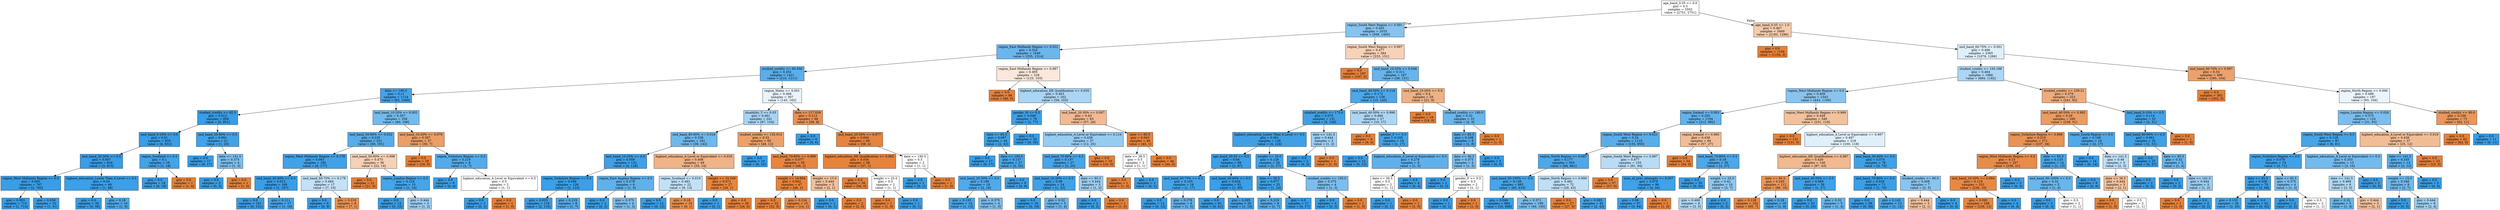 digraph Tree {
node [shape=box, style="filled", color="black"] ;
0 [label="age_band_0-35 <= 0.0\ngini = 0.5\nsamples = 5502\nvalue = [2751, 2751]", fillcolor="#e5813900"] ;
1 [label="region_South West Region <= 0.001\ngini = 0.403\nsamples = 2033\nvalue = [568, 1465]", fillcolor="#399de59c"] ;
0 -> 1 [labeldistance=2.5, labelangle=45, headlabel="True"] ;
2 [label="region_East Midlands Region <= 0.022\ngini = 0.324\nsamples = 1649\nvalue = [335, 1314]", fillcolor="#399de5be"] ;
1 -> 2 ;
3 [label="studied_credits <= 90.456\ngini = 0.252\nsamples = 1421\nvalue = [210, 1211]", fillcolor="#399de5d3"] ;
2 -> 3 ;
4 [label="date <= 190.5\ngini = 0.11\nsamples = 1114\nvalue = [65, 1049]", fillcolor="#399de5ef"] ;
3 -> 4 ;
5 [label="studied_credits <= 82.5\ngini = 0.012\nsamples = 856\nvalue = [5, 851]", fillcolor="#399de5fe"] ;
4 -> 5 ;
6 [label="imd_band_0-10% <= 0.5\ngini = 0.01\nsamples = 835\nvalue = [4, 831]", fillcolor="#399de5fe"] ;
5 -> 6 ;
7 [label="imd_band_20-30% <= 0.5\ngini = 0.007\nsamples = 816\nvalue = [3, 813]", fillcolor="#399de5fe"] ;
6 -> 7 ;
8 [label="region_West Midlands Region <= 0.5\ngini = 0.005\nsamples = 767\nvalue = [2, 765]", fillcolor="#399de5fe"] ;
7 -> 8 ;
9 [label="gini = 0.003\nsamples = 715\nvalue = [1, 714]", fillcolor="#399de5ff"] ;
8 -> 9 ;
10 [label="gini = 0.038\nsamples = 52\nvalue = [1, 51]", fillcolor="#399de5fa"] ;
8 -> 10 ;
11 [label="highest_education_Lower Than A Level <= 0.5\ngini = 0.04\nsamples = 49\nvalue = [1, 48]", fillcolor="#399de5fa"] ;
7 -> 11 ;
12 [label="gini = 0.0\nsamples = 39\nvalue = [0, 39]", fillcolor="#399de5ff"] ;
11 -> 12 ;
13 [label="gini = 0.18\nsamples = 10\nvalue = [1, 9]", fillcolor="#399de5e3"] ;
11 -> 13 ;
14 [label="region_Scotland <= 0.5\ngini = 0.1\nsamples = 19\nvalue = [1, 18]", fillcolor="#399de5f1"] ;
6 -> 14 ;
15 [label="gini = 0.0\nsamples = 18\nvalue = [0, 18]", fillcolor="#399de5ff"] ;
14 -> 15 ;
16 [label="gini = 0.0\nsamples = 1\nvalue = [1, 0]", fillcolor="#e58139ff"] ;
14 -> 16 ;
17 [label="imd_band_50-60% <= 0.5\ngini = 0.091\nsamples = 21\nvalue = [1, 20]", fillcolor="#399de5f2"] ;
5 -> 17 ;
18 [label="gini = 0.0\nsamples = 17\nvalue = [0, 17]", fillcolor="#399de5ff"] ;
17 -> 18 ;
19 [label="date <= 141.5\ngini = 0.375\nsamples = 4\nvalue = [1, 3]", fillcolor="#399de5aa"] ;
17 -> 19 ;
20 [label="gini = 0.0\nsamples = 3\nvalue = [0, 3]", fillcolor="#399de5ff"] ;
19 -> 20 ;
21 [label="gini = 0.0\nsamples = 1\nvalue = [1, 0]", fillcolor="#e58139ff"] ;
19 -> 21 ;
22 [label="imd_band_10-20% <= 0.002\ngini = 0.357\nsamples = 258\nvalue = [60, 198]", fillcolor="#399de5b2"] ;
4 -> 22 ;
23 [label="imd_band_50-60% <= 0.032\ngini = 0.235\nsamples = 221\nvalue = [30, 191]", fillcolor="#399de5d7"] ;
22 -> 23 ;
24 [label="region_West Midlands Region <= 0.178\ngini = 0.083\nsamples = 185\nvalue = [8, 177]", fillcolor="#399de5f3"] ;
23 -> 24 ;
25 [label="imd_band_30-40% <= 0.5\ngini = 0.012\nsamples = 168\nvalue = [1, 167]", fillcolor="#399de5fd"] ;
24 -> 25 ;
26 [label="gini = 0.0\nsamples = 151\nvalue = [0, 151]", fillcolor="#399de5ff"] ;
25 -> 26 ;
27 [label="gini = 0.111\nsamples = 17\nvalue = [1, 16]", fillcolor="#399de5ef"] ;
25 -> 27 ;
28 [label="imd_band_60-70% <= 0.178\ngini = 0.484\nsamples = 17\nvalue = [7, 10]", fillcolor="#399de54d"] ;
24 -> 28 ;
29 [label="gini = 0.0\nsamples = 9\nvalue = [0, 9]", fillcolor="#399de5ff"] ;
28 -> 29 ;
30 [label="gini = 0.219\nsamples = 8\nvalue = [7, 1]", fillcolor="#e58139db"] ;
28 -> 30 ;
31 [label="imd_band_50-60% <= 0.998\ngini = 0.475\nsamples = 36\nvalue = [22, 14]", fillcolor="#e581395d"] ;
23 -> 31 ;
32 [label="gini = 0.0\nsamples = 21\nvalue = [21, 0]", fillcolor="#e58139ff"] ;
31 -> 32 ;
33 [label="region_London Region <= 0.5\ngini = 0.124\nsamples = 15\nvalue = [1, 14]", fillcolor="#399de5ed"] ;
31 -> 33 ;
34 [label="gini = 0.0\nsamples = 12\nvalue = [0, 12]", fillcolor="#399de5ff"] ;
33 -> 34 ;
35 [label="gini = 0.444\nsamples = 3\nvalue = [1, 2]", fillcolor="#399de57f"] ;
33 -> 35 ;
36 [label="imd_band_10-20% <= 0.979\ngini = 0.307\nsamples = 37\nvalue = [30, 7]", fillcolor="#e58139c4"] ;
22 -> 36 ;
37 [label="gini = 0.0\nsamples = 29\nvalue = [29, 0]", fillcolor="#e58139ff"] ;
36 -> 37 ;
38 [label="region_Yorkshire Region <= 0.5\ngini = 0.219\nsamples = 8\nvalue = [1, 7]", fillcolor="#399de5db"] ;
36 -> 38 ;
39 [label="gini = 0.0\nsamples = 6\nvalue = [0, 6]", fillcolor="#399de5ff"] ;
38 -> 39 ;
40 [label="highest_education_A Level or Equivalent <= 0.5\ngini = 0.5\nsamples = 2\nvalue = [1, 1]", fillcolor="#e5813900"] ;
38 -> 40 ;
41 [label="gini = 0.0\nsamples = 1\nvalue = [0, 1]", fillcolor="#399de5ff"] ;
40 -> 41 ;
42 [label="gini = 0.0\nsamples = 1\nvalue = [1, 0]", fillcolor="#e58139ff"] ;
40 -> 42 ;
43 [label="region_Wales <= 0.001\ngini = 0.498\nsamples = 307\nvalue = [145, 162]", fillcolor="#399de51b"] ;
3 -> 43 ;
44 [label="disability_Y <= 0.03\ngini = 0.461\nsamples = 241\nvalue = [87, 154]", fillcolor="#399de56f"] ;
43 -> 44 ;
45 [label="imd_band_80-90% <= 0.019\ngini = 0.338\nsamples = 181\nvalue = [39, 142]", fillcolor="#399de5b9"] ;
44 -> 45 ;
46 [label="imd_band_10-20% <= 0.5\ngini = 0.059\nsamples = 132\nvalue = [4, 128]", fillcolor="#399de5f7"] ;
45 -> 46 ;
47 [label="region_Yorkshire Region <= 0.5\ngini = 0.046\nsamples = 126\nvalue = [3, 123]", fillcolor="#399de5f9"] ;
46 -> 47 ;
48 [label="gini = 0.033\nsamples = 118\nvalue = [2, 116]", fillcolor="#399de5fb"] ;
47 -> 48 ;
49 [label="gini = 0.219\nsamples = 8\nvalue = [1, 7]", fillcolor="#399de5db"] ;
47 -> 49 ;
50 [label="region_East Anglian Region <= 0.5\ngini = 0.278\nsamples = 6\nvalue = [1, 5]", fillcolor="#399de5cc"] ;
46 -> 50 ;
51 [label="gini = 0.0\nsamples = 2\nvalue = [0, 2]", fillcolor="#399de5ff"] ;
50 -> 51 ;
52 [label="gini = 0.375\nsamples = 4\nvalue = [1, 3]", fillcolor="#399de5aa"] ;
50 -> 52 ;
53 [label="highest_education_A Level or Equivalent <= 0.035\ngini = 0.408\nsamples = 49\nvalue = [35, 14]", fillcolor="#e5813999"] ;
45 -> 53 ;
54 [label="region_Scotland <= 0.019\ngini = 0.483\nsamples = 22\nvalue = [9, 13]", fillcolor="#399de54e"] ;
53 -> 54 ;
55 [label="gini = 0.0\nsamples = 12\nvalue = [0, 12]", fillcolor="#399de5ff"] ;
54 -> 55 ;
56 [label="gini = 0.18\nsamples = 10\nvalue = [9, 1]", fillcolor="#e58139e3"] ;
54 -> 56 ;
57 [label="weight <= 10.349\ngini = 0.071\nsamples = 27\nvalue = [26, 1]", fillcolor="#e58139f5"] ;
53 -> 57 ;
58 [label="gini = 0.0\nsamples = 1\nvalue = [0, 1]", fillcolor="#399de5ff"] ;
57 -> 58 ;
59 [label="gini = 0.0\nsamples = 26\nvalue = [26, 0]", fillcolor="#e58139ff"] ;
57 -> 59 ;
60 [label="studied_credits <= 135.914\ngini = 0.32\nsamples = 60\nvalue = [48, 12]", fillcolor="#e58139bf"] ;
44 -> 60 ;
61 [label="gini = 0.0\nsamples = 10\nvalue = [0, 10]", fillcolor="#399de5ff"] ;
60 -> 61 ;
62 [label="imd_band_70-80% <= 0.999\ngini = 0.077\nsamples = 50\nvalue = [48, 2]", fillcolor="#e58139f4"] ;
60 -> 62 ;
63 [label="weight <= 19.904\ngini = 0.042\nsamples = 47\nvalue = [46, 1]", fillcolor="#e58139f9"] ;
62 -> 63 ;
64 [label="gini = 0.0\nsamples = 32\nvalue = [32, 0]", fillcolor="#e58139ff"] ;
63 -> 64 ;
65 [label="gini = 0.124\nsamples = 15\nvalue = [14, 1]", fillcolor="#e58139ed"] ;
63 -> 65 ;
66 [label="weight <= 15.0\ngini = 0.444\nsamples = 3\nvalue = [2, 1]", fillcolor="#e581397f"] ;
62 -> 66 ;
67 [label="gini = 0.0\nsamples = 1\nvalue = [0, 1]", fillcolor="#399de5ff"] ;
66 -> 67 ;
68 [label="gini = 0.0\nsamples = 2\nvalue = [2, 0]", fillcolor="#e58139ff"] ;
66 -> 68 ;
69 [label="date <= 117.039\ngini = 0.213\nsamples = 66\nvalue = [58, 8]", fillcolor="#e58139dc"] ;
43 -> 69 ;
70 [label="gini = 0.0\nsamples = 6\nvalue = [0, 6]", fillcolor="#399de5ff"] ;
69 -> 70 ;
71 [label="imd_band_20-30% <= 0.977\ngini = 0.064\nsamples = 60\nvalue = [58, 2]", fillcolor="#e58139f6"] ;
69 -> 71 ;
72 [label="highest_education_HE Qualification <= 0.962\ngini = 0.034\nsamples = 58\nvalue = [57, 1]", fillcolor="#e58139fb"] ;
71 -> 72 ;
73 [label="gini = 0.0\nsamples = 56\nvalue = [56, 0]", fillcolor="#e58139ff"] ;
72 -> 73 ;
74 [label="weight <= 25.0\ngini = 0.5\nsamples = 2\nvalue = [1, 1]", fillcolor="#e5813900"] ;
72 -> 74 ;
75 [label="gini = 0.0\nsamples = 1\nvalue = [1, 0]", fillcolor="#e58139ff"] ;
74 -> 75 ;
76 [label="gini = 0.0\nsamples = 1\nvalue = [0, 1]", fillcolor="#399de5ff"] ;
74 -> 76 ;
77 [label="date <= 190.5\ngini = 0.5\nsamples = 2\nvalue = [1, 1]", fillcolor="#e5813900"] ;
71 -> 77 ;
78 [label="gini = 0.0\nsamples = 1\nvalue = [0, 1]", fillcolor="#399de5ff"] ;
77 -> 78 ;
79 [label="gini = 0.0\nsamples = 1\nvalue = [1, 0]", fillcolor="#e58139ff"] ;
77 -> 79 ;
80 [label="region_East Midlands Region <= 0.987\ngini = 0.495\nsamples = 228\nvalue = [125, 103]", fillcolor="#e581392d"] ;
2 -> 80 ;
81 [label="gini = 0.0\nsamples = 66\nvalue = [66, 0]", fillcolor="#e58139ff"] ;
80 -> 81 ;
82 [label="highest_education_HE Qualification <= 0.035\ngini = 0.463\nsamples = 162\nvalue = [59, 103]", fillcolor="#399de56d"] ;
80 -> 82 ;
83 [label="gender_M <= 0.5\ngini = 0.049\nsamples = 79\nvalue = [2, 77]", fillcolor="#399de5f8"] ;
82 -> 83 ;
84 [label="date <= 85.5\ngini = 0.087\nsamples = 44\nvalue = [2, 42]", fillcolor="#399de5f3"] ;
83 -> 84 ;
85 [label="gini = 0.0\nsamples = 17\nvalue = [0, 17]", fillcolor="#399de5ff"] ;
84 -> 85 ;
86 [label="date <= 190.5\ngini = 0.137\nsamples = 27\nvalue = [2, 25]", fillcolor="#399de5eb"] ;
84 -> 86 ;
87 [label="imd_band_20-30% <= 0.5\ngini = 0.198\nsamples = 18\nvalue = [2, 16]", fillcolor="#399de5df"] ;
86 -> 87 ;
88 [label="gini = 0.133\nsamples = 14\nvalue = [1, 13]", fillcolor="#399de5eb"] ;
87 -> 88 ;
89 [label="gini = 0.375\nsamples = 4\nvalue = [1, 3]", fillcolor="#399de5aa"] ;
87 -> 89 ;
90 [label="gini = 0.0\nsamples = 9\nvalue = [0, 9]", fillcolor="#399de5ff"] ;
86 -> 90 ;
91 [label="gini = 0.0\nsamples = 35\nvalue = [0, 35]", fillcolor="#399de5ff"] ;
83 -> 91 ;
92 [label="imd_band_20-30% <= 0.007\ngini = 0.43\nsamples = 83\nvalue = [57, 26]", fillcolor="#e581398b"] ;
82 -> 92 ;
93 [label="highest_education_A Level or Equivalent <= 0.116\ngini = 0.438\nsamples = 37\nvalue = [12, 25]", fillcolor="#399de585"] ;
92 -> 93 ;
94 [label="imd_band_70-80% <= 0.5\ngini = 0.137\nsamples = 27\nvalue = [2, 25]", fillcolor="#399de5eb"] ;
93 -> 94 ;
95 [label="imd_band_10-20% <= 0.5\ngini = 0.08\nsamples = 24\nvalue = [1, 23]", fillcolor="#399de5f4"] ;
94 -> 95 ;
96 [label="gini = 0.0\nsamples = 19\nvalue = [0, 19]", fillcolor="#399de5ff"] ;
95 -> 96 ;
97 [label="gini = 0.32\nsamples = 5\nvalue = [1, 4]", fillcolor="#399de5bf"] ;
95 -> 97 ;
98 [label="date <= 85.5\ngini = 0.444\nsamples = 3\nvalue = [1, 2]", fillcolor="#399de57f"] ;
94 -> 98 ;
99 [label="gini = 0.0\nsamples = 2\nvalue = [0, 2]", fillcolor="#399de5ff"] ;
98 -> 99 ;
100 [label="gini = 0.0\nsamples = 1\nvalue = [1, 0]", fillcolor="#e58139ff"] ;
98 -> 100 ;
101 [label="gini = 0.0\nsamples = 10\nvalue = [10, 0]", fillcolor="#e58139ff"] ;
93 -> 101 ;
102 [label="date <= 85.5\ngini = 0.043\nsamples = 46\nvalue = [45, 1]", fillcolor="#e58139f9"] ;
92 -> 102 ;
103 [label="date <= 36.5\ngini = 0.5\nsamples = 2\nvalue = [1, 1]", fillcolor="#e5813900"] ;
102 -> 103 ;
104 [label="gini = 0.0\nsamples = 1\nvalue = [1, 0]", fillcolor="#e58139ff"] ;
103 -> 104 ;
105 [label="gini = 0.0\nsamples = 1\nvalue = [0, 1]", fillcolor="#399de5ff"] ;
103 -> 105 ;
106 [label="gini = 0.0\nsamples = 44\nvalue = [44, 0]", fillcolor="#e58139ff"] ;
102 -> 106 ;
107 [label="region_South West Region <= 0.997\ngini = 0.477\nsamples = 384\nvalue = [233, 151]", fillcolor="#e581395a"] ;
1 -> 107 ;
108 [label="gini = 0.0\nsamples = 197\nvalue = [197, 0]", fillcolor="#e58139ff"] ;
107 -> 108 ;
109 [label="imd_band_10-20% <= 0.048\ngini = 0.311\nsamples = 187\nvalue = [36, 151]", fillcolor="#399de5c2"] ;
107 -> 109 ;
110 [label="imd_band_40-50% <= 0.114\ngini = 0.172\nsamples = 158\nvalue = [15, 143]", fillcolor="#399de5e4"] ;
109 -> 110 ;
111 [label="studied_credits <= 175.0\ngini = 0.073\nsamples = 131\nvalue = [5, 126]", fillcolor="#399de5f5"] ;
110 -> 111 ;
112 [label="highest_education_Lower Than A Level <= 0.5\ngini = 0.061\nsamples = 128\nvalue = [4, 124]", fillcolor="#399de5f7"] ;
111 -> 112 ;
113 [label="age_band_35-55 <= 0.5\ngini = 0.04\nsamples = 99\nvalue = [2, 97]", fillcolor="#399de5fa"] ;
112 -> 113 ;
114 [label="imd_band_60-70% <= 0.5\ngini = 0.105\nsamples = 18\nvalue = [1, 17]", fillcolor="#399de5f0"] ;
113 -> 114 ;
115 [label="gini = 0.0\nsamples = 12\nvalue = [0, 12]", fillcolor="#399de5ff"] ;
114 -> 115 ;
116 [label="gini = 0.278\nsamples = 6\nvalue = [1, 5]", fillcolor="#399de5cc"] ;
114 -> 116 ;
117 [label="imd_band_50-60% <= 0.5\ngini = 0.024\nsamples = 81\nvalue = [1, 80]", fillcolor="#399de5fc"] ;
113 -> 117 ;
118 [label="gini = 0.0\nsamples = 61\nvalue = [0, 61]", fillcolor="#399de5ff"] ;
117 -> 118 ;
119 [label="gini = 0.095\nsamples = 20\nvalue = [1, 19]", fillcolor="#399de5f2"] ;
117 -> 119 ;
120 [label="weight <= 25.0\ngini = 0.128\nsamples = 29\nvalue = [2, 27]", fillcolor="#399de5ec"] ;
112 -> 120 ;
121 [label="date <= 36.5\ngini = 0.077\nsamples = 25\nvalue = [1, 24]", fillcolor="#399de5f4"] ;
120 -> 121 ;
122 [label="gini = 0.219\nsamples = 8\nvalue = [1, 7]", fillcolor="#399de5db"] ;
121 -> 122 ;
123 [label="gini = 0.0\nsamples = 17\nvalue = [0, 17]", fillcolor="#399de5ff"] ;
121 -> 123 ;
124 [label="studied_credits <= 105.0\ngini = 0.375\nsamples = 4\nvalue = [1, 3]", fillcolor="#399de5aa"] ;
120 -> 124 ;
125 [label="gini = 0.0\nsamples = 3\nvalue = [0, 3]", fillcolor="#399de5ff"] ;
124 -> 125 ;
126 [label="gini = 0.0\nsamples = 1\nvalue = [1, 0]", fillcolor="#e58139ff"] ;
124 -> 126 ;
127 [label="date <= 141.5\ngini = 0.444\nsamples = 3\nvalue = [1, 2]", fillcolor="#399de57f"] ;
111 -> 127 ;
128 [label="gini = 0.0\nsamples = 2\nvalue = [0, 2]", fillcolor="#399de5ff"] ;
127 -> 128 ;
129 [label="gini = 0.0\nsamples = 1\nvalue = [1, 0]", fillcolor="#e58139ff"] ;
127 -> 129 ;
130 [label="imd_band_40-50% <= 0.996\ngini = 0.466\nsamples = 27\nvalue = [10, 17]", fillcolor="#399de569"] ;
110 -> 130 ;
131 [label="gini = 0.0\nsamples = 9\nvalue = [9, 0]", fillcolor="#e58139ff"] ;
130 -> 131 ;
132 [label="gender_F <= 0.5\ngini = 0.105\nsamples = 18\nvalue = [1, 17]", fillcolor="#399de5f0"] ;
130 -> 132 ;
133 [label="gini = 0.0\nsamples = 12\nvalue = [0, 12]", fillcolor="#399de5ff"] ;
132 -> 133 ;
134 [label="highest_education_A Level or Equivalent <= 0.5\ngini = 0.278\nsamples = 6\nvalue = [1, 5]", fillcolor="#399de5cc"] ;
132 -> 134 ;
135 [label="date <= 36.5\ngini = 0.5\nsamples = 2\nvalue = [1, 1]", fillcolor="#e5813900"] ;
134 -> 135 ;
136 [label="gini = 0.0\nsamples = 1\nvalue = [0, 1]", fillcolor="#399de5ff"] ;
135 -> 136 ;
137 [label="gini = 0.0\nsamples = 1\nvalue = [1, 0]", fillcolor="#e58139ff"] ;
135 -> 137 ;
138 [label="gini = 0.0\nsamples = 4\nvalue = [0, 4]", fillcolor="#399de5ff"] ;
134 -> 138 ;
139 [label="imd_band_10-20% <= 0.9\ngini = 0.4\nsamples = 29\nvalue = [21, 8]", fillcolor="#e581399e"] ;
109 -> 139 ;
140 [label="gini = 0.0\nsamples = 19\nvalue = [19, 0]", fillcolor="#e58139ff"] ;
139 -> 140 ;
141 [label="studied_credits <= 180.0\ngini = 0.32\nsamples = 10\nvalue = [2, 8]", fillcolor="#399de5bf"] ;
139 -> 141 ;
142 [label="date <= 85.5\ngini = 0.198\nsamples = 9\nvalue = [1, 8]", fillcolor="#399de5df"] ;
141 -> 142 ;
143 [label="date <= 36.5\ngini = 0.375\nsamples = 4\nvalue = [1, 3]", fillcolor="#399de5aa"] ;
142 -> 143 ;
144 [label="gini = 0.0\nsamples = 2\nvalue = [0, 2]", fillcolor="#399de5ff"] ;
143 -> 144 ;
145 [label="gender_F <= 0.5\ngini = 0.5\nsamples = 2\nvalue = [1, 1]", fillcolor="#e5813900"] ;
143 -> 145 ;
146 [label="gini = 0.0\nsamples = 1\nvalue = [0, 1]", fillcolor="#399de5ff"] ;
145 -> 146 ;
147 [label="gini = 0.0\nsamples = 1\nvalue = [1, 0]", fillcolor="#e58139ff"] ;
145 -> 147 ;
148 [label="gini = 0.0\nsamples = 5\nvalue = [0, 5]", fillcolor="#399de5ff"] ;
142 -> 148 ;
149 [label="gini = 0.0\nsamples = 1\nvalue = [1, 0]", fillcolor="#e58139ff"] ;
141 -> 149 ;
150 [label="age_band_0-35 <= 1.0\ngini = 0.467\nsamples = 3469\nvalue = [2183, 1286]", fillcolor="#e5813969"] ;
0 -> 150 [labeldistance=2.5, labelangle=-45, headlabel="False"] ;
151 [label="gini = 0.0\nsamples = 1104\nvalue = [1104, 0]", fillcolor="#e58139ff"] ;
150 -> 151 ;
152 [label="imd_band_60-70% <= 0.001\ngini = 0.496\nsamples = 2365\nvalue = [1079, 1286]", fillcolor="#399de529"] ;
150 -> 152 ;
153 [label="studied_credits <= 150.188\ngini = 0.464\nsamples = 1866\nvalue = [684, 1182]", fillcolor="#399de56b"] ;
152 -> 153 ;
154 [label="region_West Midlands Region <= 0.0\ngini = 0.409\nsamples = 1543\nvalue = [443, 1100]", fillcolor="#399de598"] ;
153 -> 154 ;
155 [label="region_Ireland <= 0.003\ngini = 0.292\nsamples = 1194\nvalue = [212, 982]", fillcolor="#399de5c8"] ;
154 -> 155 ;
156 [label="region_South West Region <= 0.021\ngini = 0.24\nsamples = 1110\nvalue = [155, 955]", fillcolor="#399de5d6"] ;
155 -> 156 ;
157 [label="region_North Region <= 0.087\ngini = 0.177\nsamples = 955\nvalue = [94, 861]", fillcolor="#399de5e3"] ;
156 -> 157 ;
158 [label="imd_band_90-100% <= 0.0\ngini = 0.136\nsamples = 883\nvalue = [65, 818]", fillcolor="#399de5eb"] ;
157 -> 158 ;
159 [label="gini = 0.046\nsamples = 684\nvalue = [16, 668]", fillcolor="#399de5f9"] ;
158 -> 159 ;
160 [label="gini = 0.371\nsamples = 199\nvalue = [49, 150]", fillcolor="#399de5ac"] ;
158 -> 160 ;
161 [label="region_North Region <= 0.999\ngini = 0.481\nsamples = 72\nvalue = [29, 43]", fillcolor="#399de553"] ;
157 -> 161 ;
162 [label="gini = 0.0\nsamples = 27\nvalue = [27, 0]", fillcolor="#e58139ff"] ;
161 -> 162 ;
163 [label="gini = 0.085\nsamples = 45\nvalue = [2, 43]", fillcolor="#399de5f3"] ;
161 -> 163 ;
164 [label="region_South West Region <= 0.997\ngini = 0.477\nsamples = 155\nvalue = [61, 94]", fillcolor="#399de55a"] ;
156 -> 164 ;
165 [label="gini = 0.0\nsamples = 57\nvalue = [57, 0]", fillcolor="#e58139ff"] ;
164 -> 165 ;
166 [label="num_of_prev_attempts <= 0.007\ngini = 0.078\nsamples = 98\nvalue = [4, 94]", fillcolor="#399de5f4"] ;
164 -> 166 ;
167 [label="gini = 0.06\nsamples = 97\nvalue = [3, 94]", fillcolor="#399de5f7"] ;
166 -> 167 ;
168 [label="gini = 0.0\nsamples = 1\nvalue = [1, 0]", fillcolor="#e58139ff"] ;
166 -> 168 ;
169 [label="region_Ireland <= 0.985\ngini = 0.436\nsamples = 84\nvalue = [57, 27]", fillcolor="#e5813986"] ;
155 -> 169 ;
170 [label="gini = 0.0\nsamples = 54\nvalue = [54, 0]", fillcolor="#e58139ff"] ;
169 -> 170 ;
171 [label="imd_band_70-80% <= 0.5\ngini = 0.18\nsamples = 30\nvalue = [3, 27]", fillcolor="#399de5e3"] ;
169 -> 171 ;
172 [label="gini = 0.0\nsamples = 20\nvalue = [0, 20]", fillcolor="#399de5ff"] ;
171 -> 172 ;
173 [label="weight <= 25.0\ngini = 0.42\nsamples = 10\nvalue = [3, 7]", fillcolor="#399de592"] ;
171 -> 173 ;
174 [label="gini = 0.469\nsamples = 8\nvalue = [3, 5]", fillcolor="#399de566"] ;
173 -> 174 ;
175 [label="gini = 0.0\nsamples = 2\nvalue = [0, 2]", fillcolor="#399de5ff"] ;
173 -> 175 ;
176 [label="region_West Midlands Region <= 0.989\ngini = 0.448\nsamples = 349\nvalue = [231, 118]", fillcolor="#e581397d"] ;
154 -> 176 ;
177 [label="gini = 0.0\nsamples = 131\nvalue = [131, 0]", fillcolor="#e58139ff"] ;
176 -> 177 ;
178 [label="highest_education_A Level or Equivalent <= 0.997\ngini = 0.497\nsamples = 218\nvalue = [100, 118]", fillcolor="#399de527"] ;
176 -> 178 ;
179 [label="highest_education_HE Qualification <= 0.987\ngini = 0.426\nsamples = 140\nvalue = [97, 43]", fillcolor="#e581398e"] ;
178 -> 179 ;
180 [label="date <= 85.5\ngini = 0.245\nsamples = 112\nvalue = [96, 16]", fillcolor="#e58139d4"] ;
179 -> 180 ;
181 [label="gini = 0.128\nsamples = 102\nvalue = [95, 7]", fillcolor="#e58139ec"] ;
180 -> 181 ;
182 [label="gini = 0.18\nsamples = 10\nvalue = [1, 9]", fillcolor="#399de5e3"] ;
180 -> 182 ;
183 [label="imd_band_40-50% <= 0.5\ngini = 0.069\nsamples = 28\nvalue = [1, 27]", fillcolor="#399de5f6"] ;
179 -> 183 ;
184 [label="gini = 0.0\nsamples = 23\nvalue = [0, 23]", fillcolor="#399de5ff"] ;
183 -> 184 ;
185 [label="gini = 0.32\nsamples = 5\nvalue = [1, 4]", fillcolor="#399de5bf"] ;
183 -> 185 ;
186 [label="imd_band_30-40% <= 0.5\ngini = 0.074\nsamples = 78\nvalue = [3, 75]", fillcolor="#399de5f5"] ;
178 -> 186 ;
187 [label="imd_band_70-80% <= 0.5\ngini = 0.028\nsamples = 71\nvalue = [1, 70]", fillcolor="#399de5fb"] ;
186 -> 187 ;
188 [label="gini = 0.0\nsamples = 58\nvalue = [0, 58]", fillcolor="#399de5ff"] ;
187 -> 188 ;
189 [label="gini = 0.142\nsamples = 13\nvalue = [1, 12]", fillcolor="#399de5ea"] ;
187 -> 189 ;
190 [label="studied_credits <= 90.0\ngini = 0.408\nsamples = 7\nvalue = [2, 5]", fillcolor="#399de599"] ;
186 -> 190 ;
191 [label="gini = 0.444\nsamples = 3\nvalue = [2, 1]", fillcolor="#e581397f"] ;
190 -> 191 ;
192 [label="gini = 0.0\nsamples = 4\nvalue = [0, 4]", fillcolor="#399de5ff"] ;
190 -> 192 ;
193 [label="studied_credits <= 239.21\ngini = 0.379\nsamples = 323\nvalue = [241, 82]", fillcolor="#e58139a8"] ;
153 -> 193 ;
194 [label="imd_band_40-50% <= 0.992\ngini = 0.29\nsamples = 290\nvalue = [239, 51]", fillcolor="#e58139c9"] ;
193 -> 194 ;
195 [label="region_Yorkshire Region <= 0.998\ngini = 0.219\nsamples = 271\nvalue = [237, 34]", fillcolor="#e58139da"] ;
194 -> 195 ;
196 [label="region_West Midlands Region <= 0.5\ngini = 0.15\nsamples = 257\nvalue = [236, 21]", fillcolor="#e58139e8"] ;
195 -> 196 ;
197 [label="imd_band_10-20% <= 0.994\ngini = 0.119\nsamples = 252\nvalue = [236, 16]", fillcolor="#e58139ee"] ;
196 -> 197 ;
198 [label="gini = 0.092\nsamples = 248\nvalue = [236, 12]", fillcolor="#e58139f2"] ;
197 -> 198 ;
199 [label="gini = 0.0\nsamples = 4\nvalue = [0, 4]", fillcolor="#399de5ff"] ;
197 -> 199 ;
200 [label="gini = 0.0\nsamples = 5\nvalue = [0, 5]", fillcolor="#399de5ff"] ;
196 -> 200 ;
201 [label="date <= 85.5\ngini = 0.133\nsamples = 14\nvalue = [1, 13]", fillcolor="#399de5eb"] ;
195 -> 201 ;
202 [label="imd_band_90-100% <= 0.5\ngini = 0.32\nsamples = 5\nvalue = [1, 4]", fillcolor="#399de5bf"] ;
201 -> 202 ;
203 [label="gini = 0.0\nsamples = 3\nvalue = [0, 3]", fillcolor="#399de5ff"] ;
202 -> 203 ;
204 [label="gini = 0.5\nsamples = 2\nvalue = [1, 1]", fillcolor="#e5813900"] ;
202 -> 204 ;
205 [label="gini = 0.0\nsamples = 9\nvalue = [0, 9]", fillcolor="#399de5ff"] ;
201 -> 205 ;
206 [label="region_South Region <= 0.5\ngini = 0.188\nsamples = 19\nvalue = [2, 17]", fillcolor="#399de5e1"] ;
194 -> 206 ;
207 [label="gini = 0.0\nsamples = 14\nvalue = [0, 14]", fillcolor="#399de5ff"] ;
206 -> 207 ;
208 [label="date <= 141.5\ngini = 0.48\nsamples = 5\nvalue = [2, 3]", fillcolor="#399de555"] ;
206 -> 208 ;
209 [label="date <= 36.5\ngini = 0.444\nsamples = 3\nvalue = [2, 1]", fillcolor="#e581397f"] ;
208 -> 209 ;
210 [label="gini = 0.0\nsamples = 1\nvalue = [1, 0]", fillcolor="#e58139ff"] ;
209 -> 210 ;
211 [label="gini = 0.5\nsamples = 2\nvalue = [1, 1]", fillcolor="#e5813900"] ;
209 -> 211 ;
212 [label="gini = 0.0\nsamples = 2\nvalue = [0, 2]", fillcolor="#399de5ff"] ;
208 -> 212 ;
213 [label="imd_band_0-10% <= 0.5\ngini = 0.114\nsamples = 33\nvalue = [2, 31]", fillcolor="#399de5ef"] ;
193 -> 213 ;
214 [label="imd_band_80-90% <= 0.5\ngini = 0.061\nsamples = 32\nvalue = [1, 31]", fillcolor="#399de5f7"] ;
213 -> 214 ;
215 [label="gini = 0.0\nsamples = 27\nvalue = [0, 27]", fillcolor="#399de5ff"] ;
214 -> 215 ;
216 [label="date <= 85.5\ngini = 0.32\nsamples = 5\nvalue = [1, 4]", fillcolor="#399de5bf"] ;
214 -> 216 ;
217 [label="gini = 0.0\nsamples = 2\nvalue = [0, 2]", fillcolor="#399de5ff"] ;
216 -> 217 ;
218 [label="date <= 141.5\ngini = 0.444\nsamples = 3\nvalue = [1, 2]", fillcolor="#399de57f"] ;
216 -> 218 ;
219 [label="gini = 0.0\nsamples = 1\nvalue = [1, 0]", fillcolor="#e58139ff"] ;
218 -> 219 ;
220 [label="gini = 0.0\nsamples = 2\nvalue = [0, 2]", fillcolor="#399de5ff"] ;
218 -> 220 ;
221 [label="gini = 0.0\nsamples = 1\nvalue = [1, 0]", fillcolor="#e58139ff"] ;
213 -> 221 ;
222 [label="imd_band_60-70% <= 0.997\ngini = 0.33\nsamples = 499\nvalue = [395, 104]", fillcolor="#e58139bc"] ;
152 -> 222 ;
223 [label="gini = 0.0\nsamples = 302\nvalue = [302, 0]", fillcolor="#e58139ff"] ;
222 -> 223 ;
224 [label="region_North Region <= 0.006\ngini = 0.498\nsamples = 197\nvalue = [93, 104]", fillcolor="#399de51b"] ;
222 -> 224 ;
225 [label="region_London Region <= 0.026\ngini = 0.375\nsamples = 124\nvalue = [31, 93]", fillcolor="#399de5aa"] ;
224 -> 225 ;
226 [label="region_South West Region <= 0.5\ngini = 0.128\nsamples = 87\nvalue = [6, 81]", fillcolor="#399de5ec"] ;
225 -> 226 ;
227 [label="region_Yorkshire Region <= 0.5\ngini = 0.078\nsamples = 74\nvalue = [3, 71]", fillcolor="#399de5f4"] ;
226 -> 227 ;
228 [label="date <= 85.5\ngini = 0.056\nsamples = 70\nvalue = [2, 68]", fillcolor="#399de5f8"] ;
227 -> 228 ;
229 [label="gini = 0.133\nsamples = 28\nvalue = [2, 26]", fillcolor="#399de5eb"] ;
228 -> 229 ;
230 [label="gini = 0.0\nsamples = 42\nvalue = [0, 42]", fillcolor="#399de5ff"] ;
228 -> 230 ;
231 [label="date <= 85.5\ngini = 0.375\nsamples = 4\nvalue = [1, 3]", fillcolor="#399de5aa"] ;
227 -> 231 ;
232 [label="gini = 0.0\nsamples = 2\nvalue = [0, 2]", fillcolor="#399de5ff"] ;
231 -> 232 ;
233 [label="gini = 0.5\nsamples = 2\nvalue = [1, 1]", fillcolor="#e5813900"] ;
231 -> 233 ;
234 [label="highest_education_A Level or Equivalent <= 0.5\ngini = 0.355\nsamples = 13\nvalue = [3, 10]", fillcolor="#399de5b3"] ;
226 -> 234 ;
235 [label="date <= 141.5\ngini = 0.469\nsamples = 8\nvalue = [3, 5]", fillcolor="#399de566"] ;
234 -> 235 ;
236 [label="gini = 0.32\nsamples = 5\nvalue = [1, 4]", fillcolor="#399de5bf"] ;
235 -> 236 ;
237 [label="gini = 0.444\nsamples = 3\nvalue = [2, 1]", fillcolor="#e581397f"] ;
235 -> 237 ;
238 [label="gini = 0.0\nsamples = 5\nvalue = [0, 5]", fillcolor="#399de5ff"] ;
234 -> 238 ;
239 [label="highest_education_A Level or Equivalent <= 0.019\ngini = 0.438\nsamples = 37\nvalue = [25, 12]", fillcolor="#e5813985"] ;
225 -> 239 ;
240 [label="date <= 141.5\ngini = 0.245\nsamples = 14\nvalue = [2, 12]", fillcolor="#399de5d4"] ;
239 -> 240 ;
241 [label="weight <= 15.0\ngini = 0.346\nsamples = 9\nvalue = [2, 7]", fillcolor="#399de5b6"] ;
240 -> 241 ;
242 [label="gini = 0.0\nsamples = 3\nvalue = [0, 3]", fillcolor="#399de5ff"] ;
241 -> 242 ;
243 [label="gini = 0.444\nsamples = 6\nvalue = [2, 4]", fillcolor="#399de57f"] ;
241 -> 243 ;
244 [label="gini = 0.0\nsamples = 5\nvalue = [0, 5]", fillcolor="#399de5ff"] ;
240 -> 244 ;
245 [label="gini = 0.0\nsamples = 23\nvalue = [23, 0]", fillcolor="#e58139ff"] ;
239 -> 245 ;
246 [label="studied_credits <= 90.0\ngini = 0.256\nsamples = 73\nvalue = [62, 11]", fillcolor="#e58139d2"] ;
224 -> 246 ;
247 [label="gini = 0.0\nsamples = 62\nvalue = [62, 0]", fillcolor="#e58139ff"] ;
246 -> 247 ;
248 [label="gini = 0.0\nsamples = 11\nvalue = [0, 11]", fillcolor="#399de5ff"] ;
246 -> 248 ;
}